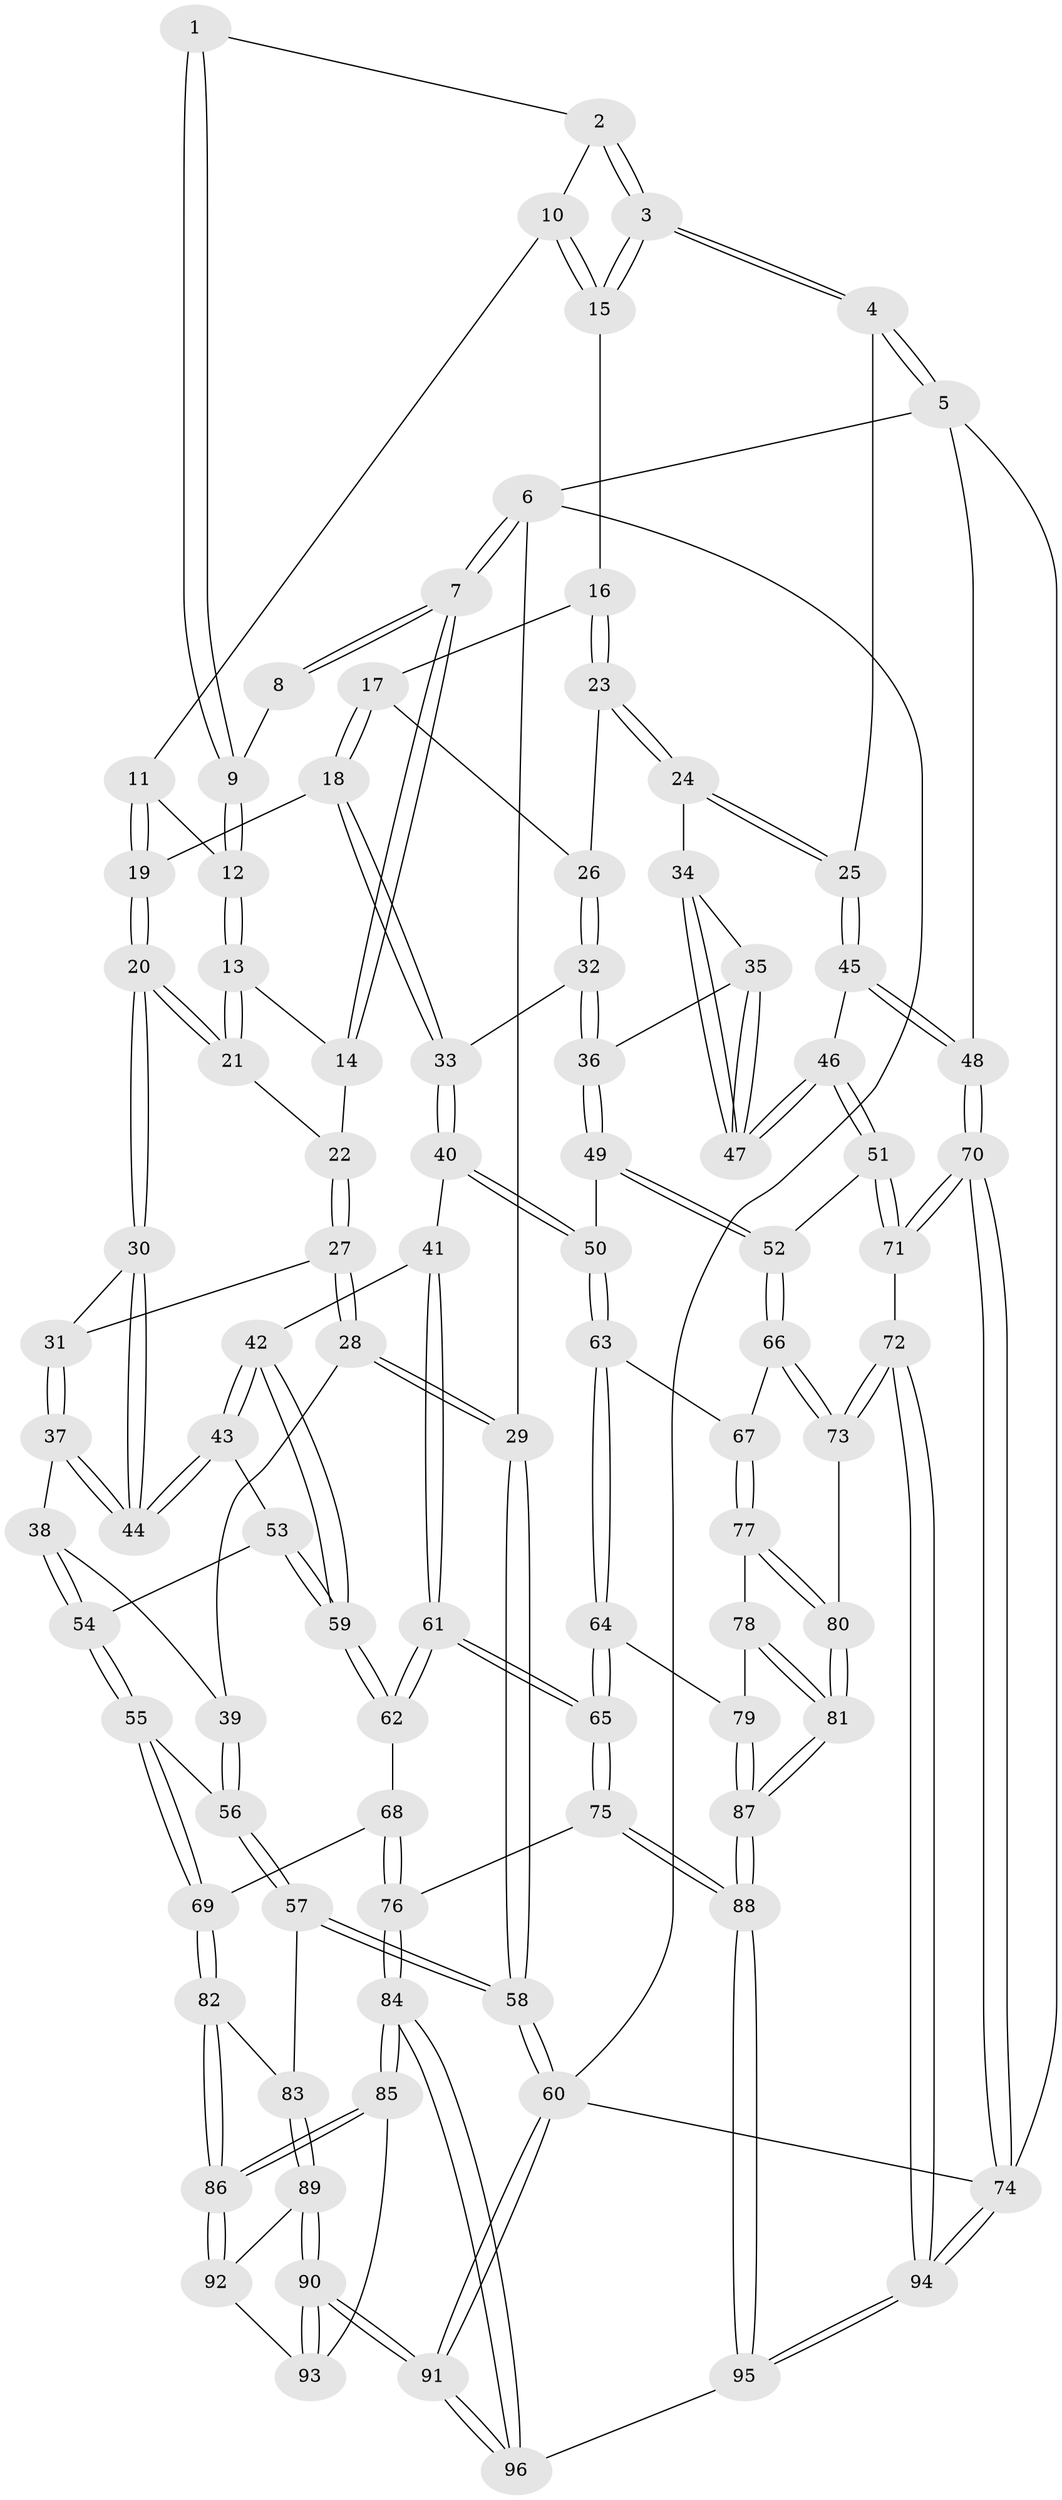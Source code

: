 // Generated by graph-tools (version 1.1) at 2025/59/03/09/25 04:59:58]
// undirected, 96 vertices, 237 edges
graph export_dot {
graph [start="1"]
  node [color=gray90,style=filled];
  1 [pos="+0.43073246891938866+0"];
  2 [pos="+0.49419237906498814+0"];
  3 [pos="+0.9908581699694171+0"];
  4 [pos="+1+0"];
  5 [pos="+1+0"];
  6 [pos="+0+0"];
  7 [pos="+0+0"];
  8 [pos="+0.16536470696839803+0"];
  9 [pos="+0.3394026959797623+0.08428731884239124"];
  10 [pos="+0.4735916616118242+0.11495804489328837"];
  11 [pos="+0.35041052551638746+0.13739738545112457"];
  12 [pos="+0.32949466805926564+0.13383144685237297"];
  13 [pos="+0.3283095808506155+0.13418194394241478"];
  14 [pos="+0.1252538903108032+0.028522708766206186"];
  15 [pos="+0.516074323161341+0.1510976803919491"];
  16 [pos="+0.5161480021321007+0.1512500276499539"];
  17 [pos="+0.5295577227166643+0.2129310109843379"];
  18 [pos="+0.5169540337705951+0.2804760265157614"];
  19 [pos="+0.4267406401021339+0.28217086718300793"];
  20 [pos="+0.3337129081469473+0.33573942856027683"];
  21 [pos="+0.27973265277641857+0.23726997042442005"];
  22 [pos="+0.1830260272239544+0.24782718535066303"];
  23 [pos="+0.8698333351961237+0.11822797851188736"];
  24 [pos="+0.9223690411402635+0.08887192677674624"];
  25 [pos="+0.9510209263609984+0.060425557480648956"];
  26 [pos="+0.7596438474417948+0.19458135992756972"];
  27 [pos="+0.16709156816017343+0.26633379073404073"];
  28 [pos="+0+0.36412973866048054"];
  29 [pos="+0+0.3485867543485538"];
  30 [pos="+0.3262876666646995+0.36741133524684855"];
  31 [pos="+0.20241681433485564+0.3439786822268131"];
  32 [pos="+0.6419441506972352+0.3386275822678621"];
  33 [pos="+0.5539012155519638+0.34506798259918187"];
  34 [pos="+0.8618655413558822+0.24394620815926088"];
  35 [pos="+0.754211122433785+0.3986518619923644"];
  36 [pos="+0.71432474146663+0.41027318353480163"];
  37 [pos="+0.1371917420542548+0.4594076159115082"];
  38 [pos="+0.0672481606366643+0.47125833123592586"];
  39 [pos="+0.024765201542633564+0.4671414142235398"];
  40 [pos="+0.480923534575842+0.5420275259053097"];
  41 [pos="+0.46878951843349176+0.5424251380112912"];
  42 [pos="+0.46232676783866644+0.5418359036774285"];
  43 [pos="+0.36170123999147824+0.5184356618168903"];
  44 [pos="+0.3460715172252794+0.49977733446819333"];
  45 [pos="+0.921601542287301+0.5874758356143663"];
  46 [pos="+0.9207160956975597+0.5877330394802057"];
  47 [pos="+0.8525204040324398+0.46439705674652326"];
  48 [pos="+1+0.5684838993731339"];
  49 [pos="+0.7002505089292216+0.4792936853420645"];
  50 [pos="+0.49057413143451617+0.5484231764916839"];
  51 [pos="+0.9083289923312731+0.5969063064432184"];
  52 [pos="+0.8476920693125398+0.6335590566265418"];
  53 [pos="+0.3138768034215476+0.5754006619121151"];
  54 [pos="+0.22197573074099236+0.6585751195765999"];
  55 [pos="+0.18966746328052753+0.7249749057518928"];
  56 [pos="+0.0879486021366865+0.7152703940365366"];
  57 [pos="+0+0.7738419936674189"];
  58 [pos="+0+0.7783595857544312"];
  59 [pos="+0.34664249433887245+0.7601649322915037"];
  60 [pos="+0+1"];
  61 [pos="+0.4044948621559597+0.7850365112801576"];
  62 [pos="+0.3450713145164596+0.7670003744440603"];
  63 [pos="+0.5249098751349262+0.593675740897657"];
  64 [pos="+0.5184643096582155+0.7959516472370537"];
  65 [pos="+0.4625229066069738+0.829410684414879"];
  66 [pos="+0.8208010190705334+0.6675180895140069"];
  67 [pos="+0.7445776749219569+0.6905088899563274"];
  68 [pos="+0.33902305547619865+0.7689233545072036"];
  69 [pos="+0.19838402181605058+0.7393117991481671"];
  70 [pos="+1+0.9082575851073686"];
  71 [pos="+1+0.8688869616173186"];
  72 [pos="+0.887664738730242+0.8750751373472775"];
  73 [pos="+0.8855195650665251+0.8718624550952382"];
  74 [pos="+1+1"];
  75 [pos="+0.44097545707694547+0.8973366488831704"];
  76 [pos="+0.30013998516622376+0.9737342273840487"];
  77 [pos="+0.7187722376265223+0.7311775788851542"];
  78 [pos="+0.6630837296942969+0.771979942428322"];
  79 [pos="+0.5727002676684377+0.8156542561026818"];
  80 [pos="+0.7233950471989999+0.8783795998763503"];
  81 [pos="+0.6670257990890034+0.9567078850350313"];
  82 [pos="+0.20043045820631236+0.8191421440133552"];
  83 [pos="+0.03429935212113897+0.8375545985160893"];
  84 [pos="+0.27714078221909266+0.994463436972935"];
  85 [pos="+0.24057436692556294+0.9491850233727176"];
  86 [pos="+0.20287205063020017+0.8837498680622261"];
  87 [pos="+0.6479806099756537+0.99136620151704"];
  88 [pos="+0.6415759032442542+1"];
  89 [pos="+0.05811282904664246+0.8703308499011101"];
  90 [pos="+0.009108460882462744+1"];
  91 [pos="+0+1"];
  92 [pos="+0.09094145858015985+0.8803937740154051"];
  93 [pos="+0.09192060532771629+0.9528992624470367"];
  94 [pos="+0.7773466111482281+1"];
  95 [pos="+0.6918368040984959+1"];
  96 [pos="+0.25877045154160927+1"];
  1 -- 2;
  1 -- 9;
  1 -- 9;
  2 -- 3;
  2 -- 3;
  2 -- 10;
  3 -- 4;
  3 -- 4;
  3 -- 15;
  3 -- 15;
  4 -- 5;
  4 -- 5;
  4 -- 25;
  5 -- 6;
  5 -- 48;
  5 -- 74;
  6 -- 7;
  6 -- 7;
  6 -- 29;
  6 -- 60;
  7 -- 8;
  7 -- 8;
  7 -- 14;
  7 -- 14;
  8 -- 9;
  9 -- 12;
  9 -- 12;
  10 -- 11;
  10 -- 15;
  10 -- 15;
  11 -- 12;
  11 -- 19;
  11 -- 19;
  12 -- 13;
  12 -- 13;
  13 -- 14;
  13 -- 21;
  13 -- 21;
  14 -- 22;
  15 -- 16;
  16 -- 17;
  16 -- 23;
  16 -- 23;
  17 -- 18;
  17 -- 18;
  17 -- 26;
  18 -- 19;
  18 -- 33;
  18 -- 33;
  19 -- 20;
  19 -- 20;
  20 -- 21;
  20 -- 21;
  20 -- 30;
  20 -- 30;
  21 -- 22;
  22 -- 27;
  22 -- 27;
  23 -- 24;
  23 -- 24;
  23 -- 26;
  24 -- 25;
  24 -- 25;
  24 -- 34;
  25 -- 45;
  25 -- 45;
  26 -- 32;
  26 -- 32;
  27 -- 28;
  27 -- 28;
  27 -- 31;
  28 -- 29;
  28 -- 29;
  28 -- 39;
  29 -- 58;
  29 -- 58;
  30 -- 31;
  30 -- 44;
  30 -- 44;
  31 -- 37;
  31 -- 37;
  32 -- 33;
  32 -- 36;
  32 -- 36;
  33 -- 40;
  33 -- 40;
  34 -- 35;
  34 -- 47;
  34 -- 47;
  35 -- 36;
  35 -- 47;
  35 -- 47;
  36 -- 49;
  36 -- 49;
  37 -- 38;
  37 -- 44;
  37 -- 44;
  38 -- 39;
  38 -- 54;
  38 -- 54;
  39 -- 56;
  39 -- 56;
  40 -- 41;
  40 -- 50;
  40 -- 50;
  41 -- 42;
  41 -- 61;
  41 -- 61;
  42 -- 43;
  42 -- 43;
  42 -- 59;
  42 -- 59;
  43 -- 44;
  43 -- 44;
  43 -- 53;
  45 -- 46;
  45 -- 48;
  45 -- 48;
  46 -- 47;
  46 -- 47;
  46 -- 51;
  46 -- 51;
  48 -- 70;
  48 -- 70;
  49 -- 50;
  49 -- 52;
  49 -- 52;
  50 -- 63;
  50 -- 63;
  51 -- 52;
  51 -- 71;
  51 -- 71;
  52 -- 66;
  52 -- 66;
  53 -- 54;
  53 -- 59;
  53 -- 59;
  54 -- 55;
  54 -- 55;
  55 -- 56;
  55 -- 69;
  55 -- 69;
  56 -- 57;
  56 -- 57;
  57 -- 58;
  57 -- 58;
  57 -- 83;
  58 -- 60;
  58 -- 60;
  59 -- 62;
  59 -- 62;
  60 -- 91;
  60 -- 91;
  60 -- 74;
  61 -- 62;
  61 -- 62;
  61 -- 65;
  61 -- 65;
  62 -- 68;
  63 -- 64;
  63 -- 64;
  63 -- 67;
  64 -- 65;
  64 -- 65;
  64 -- 79;
  65 -- 75;
  65 -- 75;
  66 -- 67;
  66 -- 73;
  66 -- 73;
  67 -- 77;
  67 -- 77;
  68 -- 69;
  68 -- 76;
  68 -- 76;
  69 -- 82;
  69 -- 82;
  70 -- 71;
  70 -- 71;
  70 -- 74;
  70 -- 74;
  71 -- 72;
  72 -- 73;
  72 -- 73;
  72 -- 94;
  72 -- 94;
  73 -- 80;
  74 -- 94;
  74 -- 94;
  75 -- 76;
  75 -- 88;
  75 -- 88;
  76 -- 84;
  76 -- 84;
  77 -- 78;
  77 -- 80;
  77 -- 80;
  78 -- 79;
  78 -- 81;
  78 -- 81;
  79 -- 87;
  79 -- 87;
  80 -- 81;
  80 -- 81;
  81 -- 87;
  81 -- 87;
  82 -- 83;
  82 -- 86;
  82 -- 86;
  83 -- 89;
  83 -- 89;
  84 -- 85;
  84 -- 85;
  84 -- 96;
  84 -- 96;
  85 -- 86;
  85 -- 86;
  85 -- 93;
  86 -- 92;
  86 -- 92;
  87 -- 88;
  87 -- 88;
  88 -- 95;
  88 -- 95;
  89 -- 90;
  89 -- 90;
  89 -- 92;
  90 -- 91;
  90 -- 91;
  90 -- 93;
  90 -- 93;
  91 -- 96;
  91 -- 96;
  92 -- 93;
  94 -- 95;
  94 -- 95;
  95 -- 96;
}
